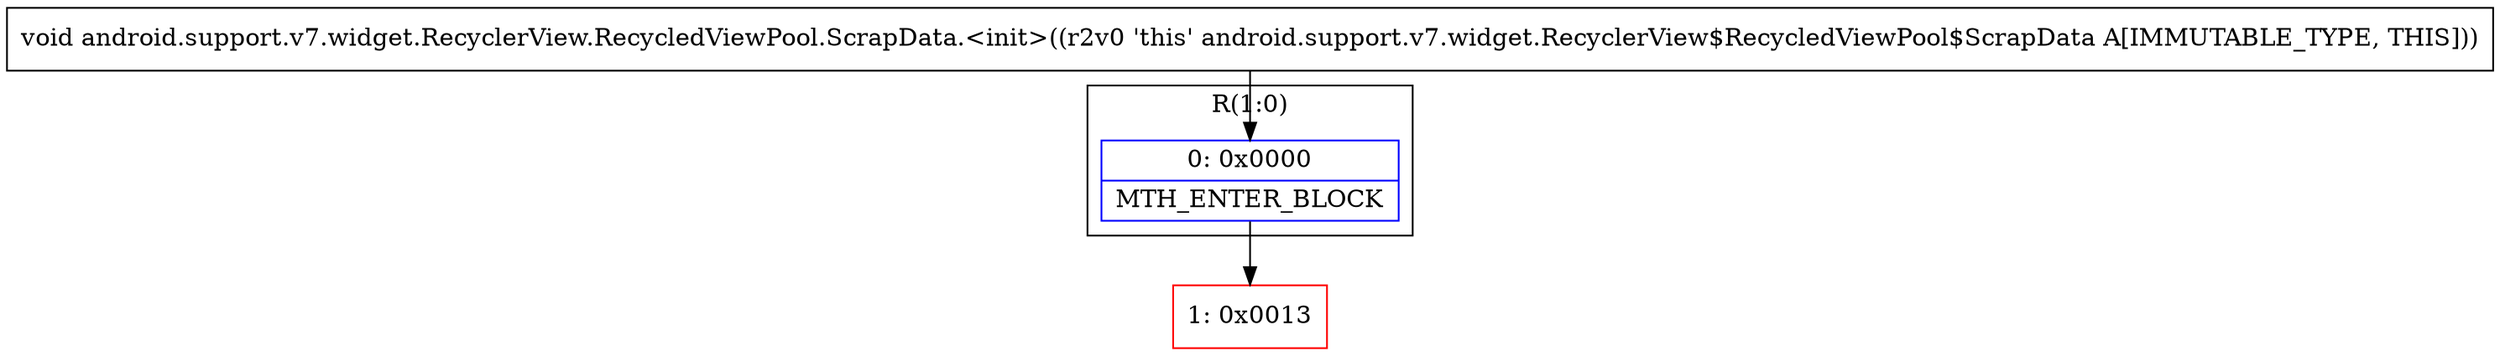 digraph "CFG forandroid.support.v7.widget.RecyclerView.RecycledViewPool.ScrapData.\<init\>()V" {
subgraph cluster_Region_1465699589 {
label = "R(1:0)";
node [shape=record,color=blue];
Node_0 [shape=record,label="{0\:\ 0x0000|MTH_ENTER_BLOCK\l}"];
}
Node_1 [shape=record,color=red,label="{1\:\ 0x0013}"];
MethodNode[shape=record,label="{void android.support.v7.widget.RecyclerView.RecycledViewPool.ScrapData.\<init\>((r2v0 'this' android.support.v7.widget.RecyclerView$RecycledViewPool$ScrapData A[IMMUTABLE_TYPE, THIS])) }"];
MethodNode -> Node_0;
Node_0 -> Node_1;
}

